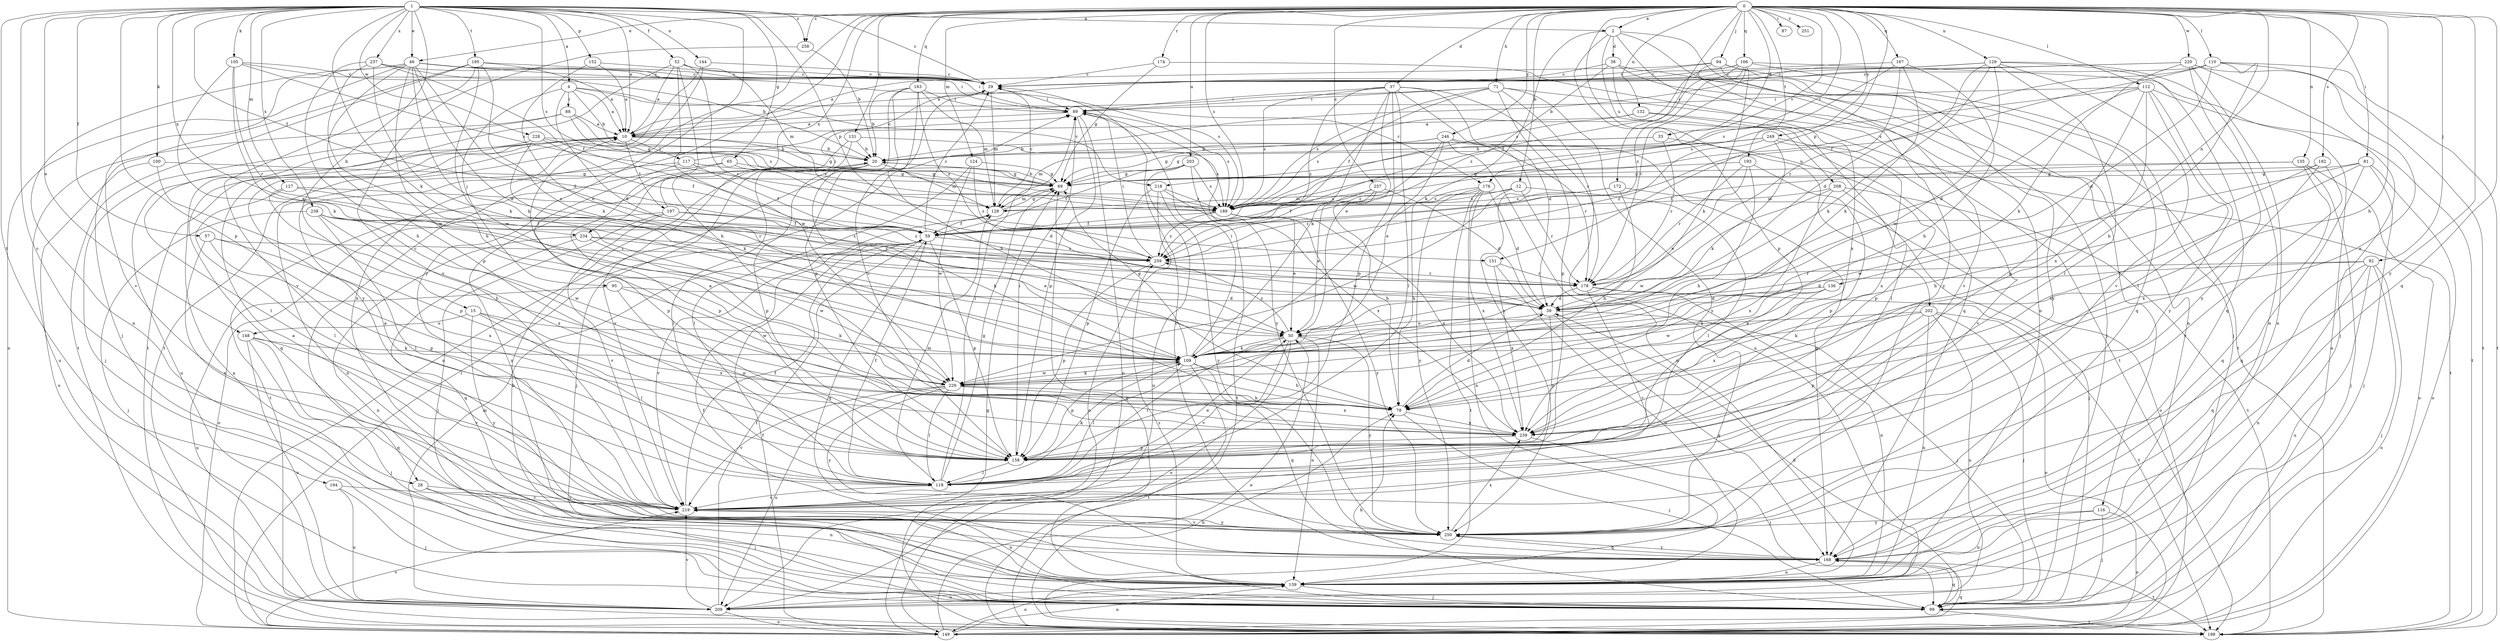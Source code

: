 strict digraph  {
0;
1;
2;
4;
10;
12;
15;
20;
28;
29;
33;
37;
38;
39;
46;
50;
52;
57;
59;
65;
69;
71;
78;
81;
87;
88;
89;
92;
94;
95;
99;
100;
105;
109;
110;
112;
116;
117;
118;
124;
127;
128;
129;
131;
132;
135;
136;
139;
144;
148;
149;
151;
152;
158;
163;
166;
167;
168;
172;
174;
176;
178;
182;
189;
193;
194;
195;
197;
198;
202;
203;
208;
209;
218;
219;
220;
228;
229;
234;
237;
238;
239;
246;
249;
250;
251;
257;
258;
259;
0 -> 2  [label=a];
0 -> 12  [label=b];
0 -> 28  [label=c];
0 -> 33  [label=d];
0 -> 37  [label=d];
0 -> 46  [label=e];
0 -> 71  [label=h];
0 -> 78  [label=h];
0 -> 81  [label=i];
0 -> 87  [label=i];
0 -> 92  [label=j];
0 -> 94  [label=j];
0 -> 110  [label=l];
0 -> 112  [label=l];
0 -> 124  [label=m];
0 -> 129  [label=n];
0 -> 131  [label=n];
0 -> 132  [label=n];
0 -> 135  [label=n];
0 -> 136  [label=n];
0 -> 139  [label=n];
0 -> 151  [label=p];
0 -> 163  [label=q];
0 -> 166  [label=q];
0 -> 167  [label=q];
0 -> 168  [label=q];
0 -> 172  [label=r];
0 -> 174  [label=r];
0 -> 176  [label=r];
0 -> 182  [label=s];
0 -> 189  [label=s];
0 -> 193  [label=t];
0 -> 202  [label=u];
0 -> 203  [label=u];
0 -> 218  [label=v];
0 -> 220  [label=w];
0 -> 234  [label=x];
0 -> 246  [label=y];
0 -> 249  [label=y];
0 -> 250  [label=y];
0 -> 251  [label=z];
0 -> 257  [label=z];
0 -> 258  [label=z];
1 -> 2  [label=a];
1 -> 4  [label=a];
1 -> 10  [label=a];
1 -> 15  [label=b];
1 -> 28  [label=c];
1 -> 29  [label=c];
1 -> 46  [label=e];
1 -> 52  [label=f];
1 -> 57  [label=f];
1 -> 59  [label=f];
1 -> 65  [label=g];
1 -> 100  [label=k];
1 -> 105  [label=k];
1 -> 109  [label=k];
1 -> 127  [label=m];
1 -> 144  [label=o];
1 -> 148  [label=o];
1 -> 151  [label=p];
1 -> 152  [label=p];
1 -> 158  [label=p];
1 -> 189  [label=s];
1 -> 194  [label=t];
1 -> 195  [label=t];
1 -> 228  [label=w];
1 -> 234  [label=x];
1 -> 237  [label=x];
1 -> 238  [label=x];
1 -> 250  [label=y];
1 -> 258  [label=z];
2 -> 38  [label=d];
2 -> 109  [label=k];
2 -> 116  [label=l];
2 -> 139  [label=n];
2 -> 158  [label=p];
2 -> 208  [label=u];
2 -> 250  [label=y];
4 -> 10  [label=a];
4 -> 20  [label=b];
4 -> 39  [label=d];
4 -> 88  [label=i];
4 -> 95  [label=j];
4 -> 176  [label=r];
4 -> 218  [label=v];
10 -> 20  [label=b];
10 -> 69  [label=g];
10 -> 117  [label=l];
10 -> 168  [label=q];
10 -> 197  [label=t];
10 -> 209  [label=u];
12 -> 118  [label=l];
12 -> 128  [label=m];
12 -> 178  [label=r];
12 -> 189  [label=s];
12 -> 229  [label=w];
15 -> 109  [label=k];
15 -> 118  [label=l];
15 -> 148  [label=o];
15 -> 239  [label=x];
15 -> 250  [label=y];
20 -> 69  [label=g];
20 -> 78  [label=h];
20 -> 99  [label=j];
20 -> 118  [label=l];
20 -> 128  [label=m];
20 -> 158  [label=p];
28 -> 99  [label=j];
28 -> 139  [label=n];
28 -> 219  [label=v];
29 -> 89  [label=i];
29 -> 128  [label=m];
33 -> 20  [label=b];
33 -> 69  [label=g];
33 -> 158  [label=p];
33 -> 178  [label=r];
37 -> 39  [label=d];
37 -> 50  [label=e];
37 -> 89  [label=i];
37 -> 109  [label=k];
37 -> 118  [label=l];
37 -> 158  [label=p];
37 -> 178  [label=r];
37 -> 189  [label=s];
37 -> 250  [label=y];
37 -> 259  [label=z];
38 -> 29  [label=c];
38 -> 99  [label=j];
38 -> 168  [label=q];
38 -> 198  [label=t];
38 -> 259  [label=z];
39 -> 50  [label=e];
39 -> 99  [label=j];
39 -> 158  [label=p];
39 -> 168  [label=q];
46 -> 29  [label=c];
46 -> 39  [label=d];
46 -> 50  [label=e];
46 -> 78  [label=h];
46 -> 89  [label=i];
46 -> 109  [label=k];
46 -> 139  [label=n];
46 -> 149  [label=o];
46 -> 158  [label=p];
46 -> 189  [label=s];
46 -> 219  [label=v];
50 -> 109  [label=k];
50 -> 118  [label=l];
50 -> 139  [label=n];
50 -> 209  [label=u];
50 -> 219  [label=v];
50 -> 250  [label=y];
50 -> 259  [label=z];
52 -> 10  [label=a];
52 -> 29  [label=c];
52 -> 78  [label=h];
52 -> 128  [label=m];
52 -> 178  [label=r];
52 -> 198  [label=t];
52 -> 229  [label=w];
57 -> 158  [label=p];
57 -> 219  [label=v];
57 -> 239  [label=x];
57 -> 259  [label=z];
59 -> 29  [label=c];
59 -> 158  [label=p];
59 -> 168  [label=q];
59 -> 219  [label=v];
59 -> 259  [label=z];
65 -> 39  [label=d];
65 -> 69  [label=g];
65 -> 158  [label=p];
65 -> 198  [label=t];
69 -> 20  [label=b];
69 -> 128  [label=m];
71 -> 10  [label=a];
71 -> 59  [label=f];
71 -> 89  [label=i];
71 -> 158  [label=p];
71 -> 189  [label=s];
71 -> 198  [label=t];
71 -> 209  [label=u];
71 -> 250  [label=y];
78 -> 39  [label=d];
78 -> 99  [label=j];
78 -> 239  [label=x];
81 -> 69  [label=g];
81 -> 99  [label=j];
81 -> 149  [label=o];
81 -> 168  [label=q];
81 -> 229  [label=w];
81 -> 239  [label=x];
88 -> 10  [label=a];
88 -> 69  [label=g];
88 -> 99  [label=j];
88 -> 189  [label=s];
88 -> 209  [label=u];
89 -> 10  [label=a];
89 -> 149  [label=o];
89 -> 158  [label=p];
89 -> 189  [label=s];
89 -> 250  [label=y];
92 -> 39  [label=d];
92 -> 99  [label=j];
92 -> 139  [label=n];
92 -> 149  [label=o];
92 -> 168  [label=q];
92 -> 178  [label=r];
92 -> 209  [label=u];
94 -> 10  [label=a];
94 -> 29  [label=c];
94 -> 139  [label=n];
94 -> 168  [label=q];
94 -> 219  [label=v];
94 -> 250  [label=y];
95 -> 39  [label=d];
95 -> 158  [label=p];
95 -> 209  [label=u];
95 -> 229  [label=w];
99 -> 10  [label=a];
99 -> 20  [label=b];
99 -> 39  [label=d];
99 -> 69  [label=g];
99 -> 78  [label=h];
99 -> 168  [label=q];
99 -> 198  [label=t];
100 -> 69  [label=g];
100 -> 158  [label=p];
100 -> 209  [label=u];
105 -> 29  [label=c];
105 -> 50  [label=e];
105 -> 89  [label=i];
105 -> 109  [label=k];
105 -> 178  [label=r];
105 -> 189  [label=s];
109 -> 69  [label=g];
109 -> 78  [label=h];
109 -> 89  [label=i];
109 -> 118  [label=l];
109 -> 158  [label=p];
109 -> 168  [label=q];
109 -> 198  [label=t];
109 -> 229  [label=w];
110 -> 29  [label=c];
110 -> 39  [label=d];
110 -> 59  [label=f];
110 -> 78  [label=h];
110 -> 189  [label=s];
110 -> 198  [label=t];
110 -> 239  [label=x];
112 -> 39  [label=d];
112 -> 89  [label=i];
112 -> 118  [label=l];
112 -> 158  [label=p];
112 -> 189  [label=s];
112 -> 198  [label=t];
112 -> 239  [label=x];
112 -> 250  [label=y];
116 -> 99  [label=j];
116 -> 139  [label=n];
116 -> 149  [label=o];
116 -> 250  [label=y];
117 -> 29  [label=c];
117 -> 59  [label=f];
117 -> 69  [label=g];
117 -> 139  [label=n];
117 -> 158  [label=p];
118 -> 50  [label=e];
118 -> 59  [label=f];
118 -> 69  [label=g];
118 -> 89  [label=i];
118 -> 109  [label=k];
118 -> 128  [label=m];
118 -> 219  [label=v];
124 -> 69  [label=g];
124 -> 118  [label=l];
124 -> 229  [label=w];
124 -> 259  [label=z];
127 -> 78  [label=h];
127 -> 118  [label=l];
127 -> 178  [label=r];
127 -> 189  [label=s];
128 -> 29  [label=c];
128 -> 59  [label=f];
128 -> 69  [label=g];
129 -> 20  [label=b];
129 -> 29  [label=c];
129 -> 39  [label=d];
129 -> 109  [label=k];
129 -> 118  [label=l];
129 -> 139  [label=n];
129 -> 168  [label=q];
129 -> 219  [label=v];
129 -> 229  [label=w];
131 -> 20  [label=b];
131 -> 139  [label=n];
131 -> 189  [label=s];
131 -> 219  [label=v];
132 -> 10  [label=a];
132 -> 118  [label=l];
132 -> 189  [label=s];
132 -> 198  [label=t];
135 -> 59  [label=f];
135 -> 69  [label=g];
135 -> 99  [label=j];
135 -> 149  [label=o];
135 -> 168  [label=q];
136 -> 39  [label=d];
136 -> 109  [label=k];
136 -> 229  [label=w];
136 -> 239  [label=x];
139 -> 59  [label=f];
139 -> 99  [label=j];
139 -> 149  [label=o];
139 -> 209  [label=u];
139 -> 259  [label=z];
144 -> 29  [label=c];
144 -> 198  [label=t];
144 -> 250  [label=y];
148 -> 99  [label=j];
148 -> 109  [label=k];
148 -> 168  [label=q];
148 -> 209  [label=u];
148 -> 219  [label=v];
149 -> 59  [label=f];
149 -> 78  [label=h];
149 -> 89  [label=i];
149 -> 139  [label=n];
149 -> 168  [label=q];
149 -> 219  [label=v];
151 -> 139  [label=n];
151 -> 178  [label=r];
151 -> 239  [label=x];
152 -> 10  [label=a];
152 -> 29  [label=c];
152 -> 50  [label=e];
158 -> 29  [label=c];
158 -> 89  [label=i];
158 -> 118  [label=l];
163 -> 20  [label=b];
163 -> 78  [label=h];
163 -> 89  [label=i];
163 -> 128  [label=m];
163 -> 149  [label=o];
163 -> 158  [label=p];
163 -> 259  [label=z];
166 -> 29  [label=c];
166 -> 59  [label=f];
166 -> 99  [label=j];
166 -> 109  [label=k];
166 -> 149  [label=o];
166 -> 178  [label=r];
166 -> 189  [label=s];
166 -> 259  [label=z];
167 -> 29  [label=c];
167 -> 78  [label=h];
167 -> 109  [label=k];
167 -> 178  [label=r];
167 -> 189  [label=s];
168 -> 29  [label=c];
168 -> 139  [label=n];
168 -> 198  [label=t];
168 -> 250  [label=y];
172 -> 78  [label=h];
172 -> 149  [label=o];
172 -> 189  [label=s];
172 -> 259  [label=z];
174 -> 29  [label=c];
174 -> 69  [label=g];
174 -> 239  [label=x];
176 -> 39  [label=d];
176 -> 78  [label=h];
176 -> 139  [label=n];
176 -> 189  [label=s];
176 -> 198  [label=t];
176 -> 239  [label=x];
176 -> 250  [label=y];
178 -> 39  [label=d];
178 -> 139  [label=n];
178 -> 198  [label=t];
178 -> 219  [label=v];
182 -> 69  [label=g];
182 -> 78  [label=h];
182 -> 219  [label=v];
182 -> 239  [label=x];
189 -> 50  [label=e];
189 -> 59  [label=f];
189 -> 239  [label=x];
189 -> 250  [label=y];
189 -> 259  [label=z];
193 -> 50  [label=e];
193 -> 69  [label=g];
193 -> 78  [label=h];
193 -> 158  [label=p];
193 -> 178  [label=r];
194 -> 99  [label=j];
194 -> 209  [label=u];
194 -> 219  [label=v];
195 -> 10  [label=a];
195 -> 29  [label=c];
195 -> 99  [label=j];
195 -> 109  [label=k];
195 -> 198  [label=t];
195 -> 219  [label=v];
195 -> 229  [label=w];
197 -> 59  [label=f];
197 -> 89  [label=i];
197 -> 99  [label=j];
197 -> 149  [label=o];
197 -> 219  [label=v];
197 -> 259  [label=z];
198 -> 50  [label=e];
198 -> 69  [label=g];
202 -> 50  [label=e];
202 -> 99  [label=j];
202 -> 109  [label=k];
202 -> 139  [label=n];
202 -> 149  [label=o];
202 -> 158  [label=p];
202 -> 209  [label=u];
203 -> 59  [label=f];
203 -> 69  [label=g];
203 -> 189  [label=s];
203 -> 198  [label=t];
203 -> 209  [label=u];
208 -> 99  [label=j];
208 -> 128  [label=m];
208 -> 198  [label=t];
208 -> 229  [label=w];
208 -> 239  [label=x];
209 -> 59  [label=f];
209 -> 128  [label=m];
209 -> 149  [label=o];
209 -> 219  [label=v];
218 -> 149  [label=o];
218 -> 158  [label=p];
218 -> 189  [label=s];
218 -> 239  [label=x];
218 -> 250  [label=y];
219 -> 10  [label=a];
219 -> 59  [label=f];
219 -> 139  [label=n];
219 -> 250  [label=y];
220 -> 10  [label=a];
220 -> 29  [label=c];
220 -> 99  [label=j];
220 -> 109  [label=k];
220 -> 139  [label=n];
220 -> 198  [label=t];
220 -> 250  [label=y];
228 -> 20  [label=b];
228 -> 59  [label=f];
228 -> 109  [label=k];
228 -> 118  [label=l];
228 -> 189  [label=s];
229 -> 78  [label=h];
229 -> 109  [label=k];
229 -> 118  [label=l];
229 -> 209  [label=u];
229 -> 219  [label=v];
229 -> 239  [label=x];
229 -> 250  [label=y];
234 -> 50  [label=e];
234 -> 139  [label=n];
234 -> 168  [label=q];
234 -> 229  [label=w];
234 -> 259  [label=z];
237 -> 20  [label=b];
237 -> 29  [label=c];
237 -> 59  [label=f];
237 -> 78  [label=h];
237 -> 109  [label=k];
237 -> 229  [label=w];
238 -> 59  [label=f];
238 -> 99  [label=j];
238 -> 118  [label=l];
238 -> 229  [label=w];
238 -> 239  [label=x];
238 -> 259  [label=z];
239 -> 10  [label=a];
239 -> 99  [label=j];
239 -> 158  [label=p];
246 -> 20  [label=b];
246 -> 50  [label=e];
246 -> 128  [label=m];
246 -> 139  [label=n];
246 -> 168  [label=q];
246 -> 178  [label=r];
246 -> 259  [label=z];
249 -> 20  [label=b];
249 -> 69  [label=g];
249 -> 109  [label=k];
249 -> 219  [label=v];
249 -> 239  [label=x];
249 -> 259  [label=z];
250 -> 10  [label=a];
250 -> 168  [label=q];
250 -> 219  [label=v];
250 -> 239  [label=x];
257 -> 39  [label=d];
257 -> 50  [label=e];
257 -> 59  [label=f];
257 -> 78  [label=h];
257 -> 189  [label=s];
258 -> 20  [label=b];
258 -> 219  [label=v];
259 -> 89  [label=i];
259 -> 158  [label=p];
259 -> 178  [label=r];
}
